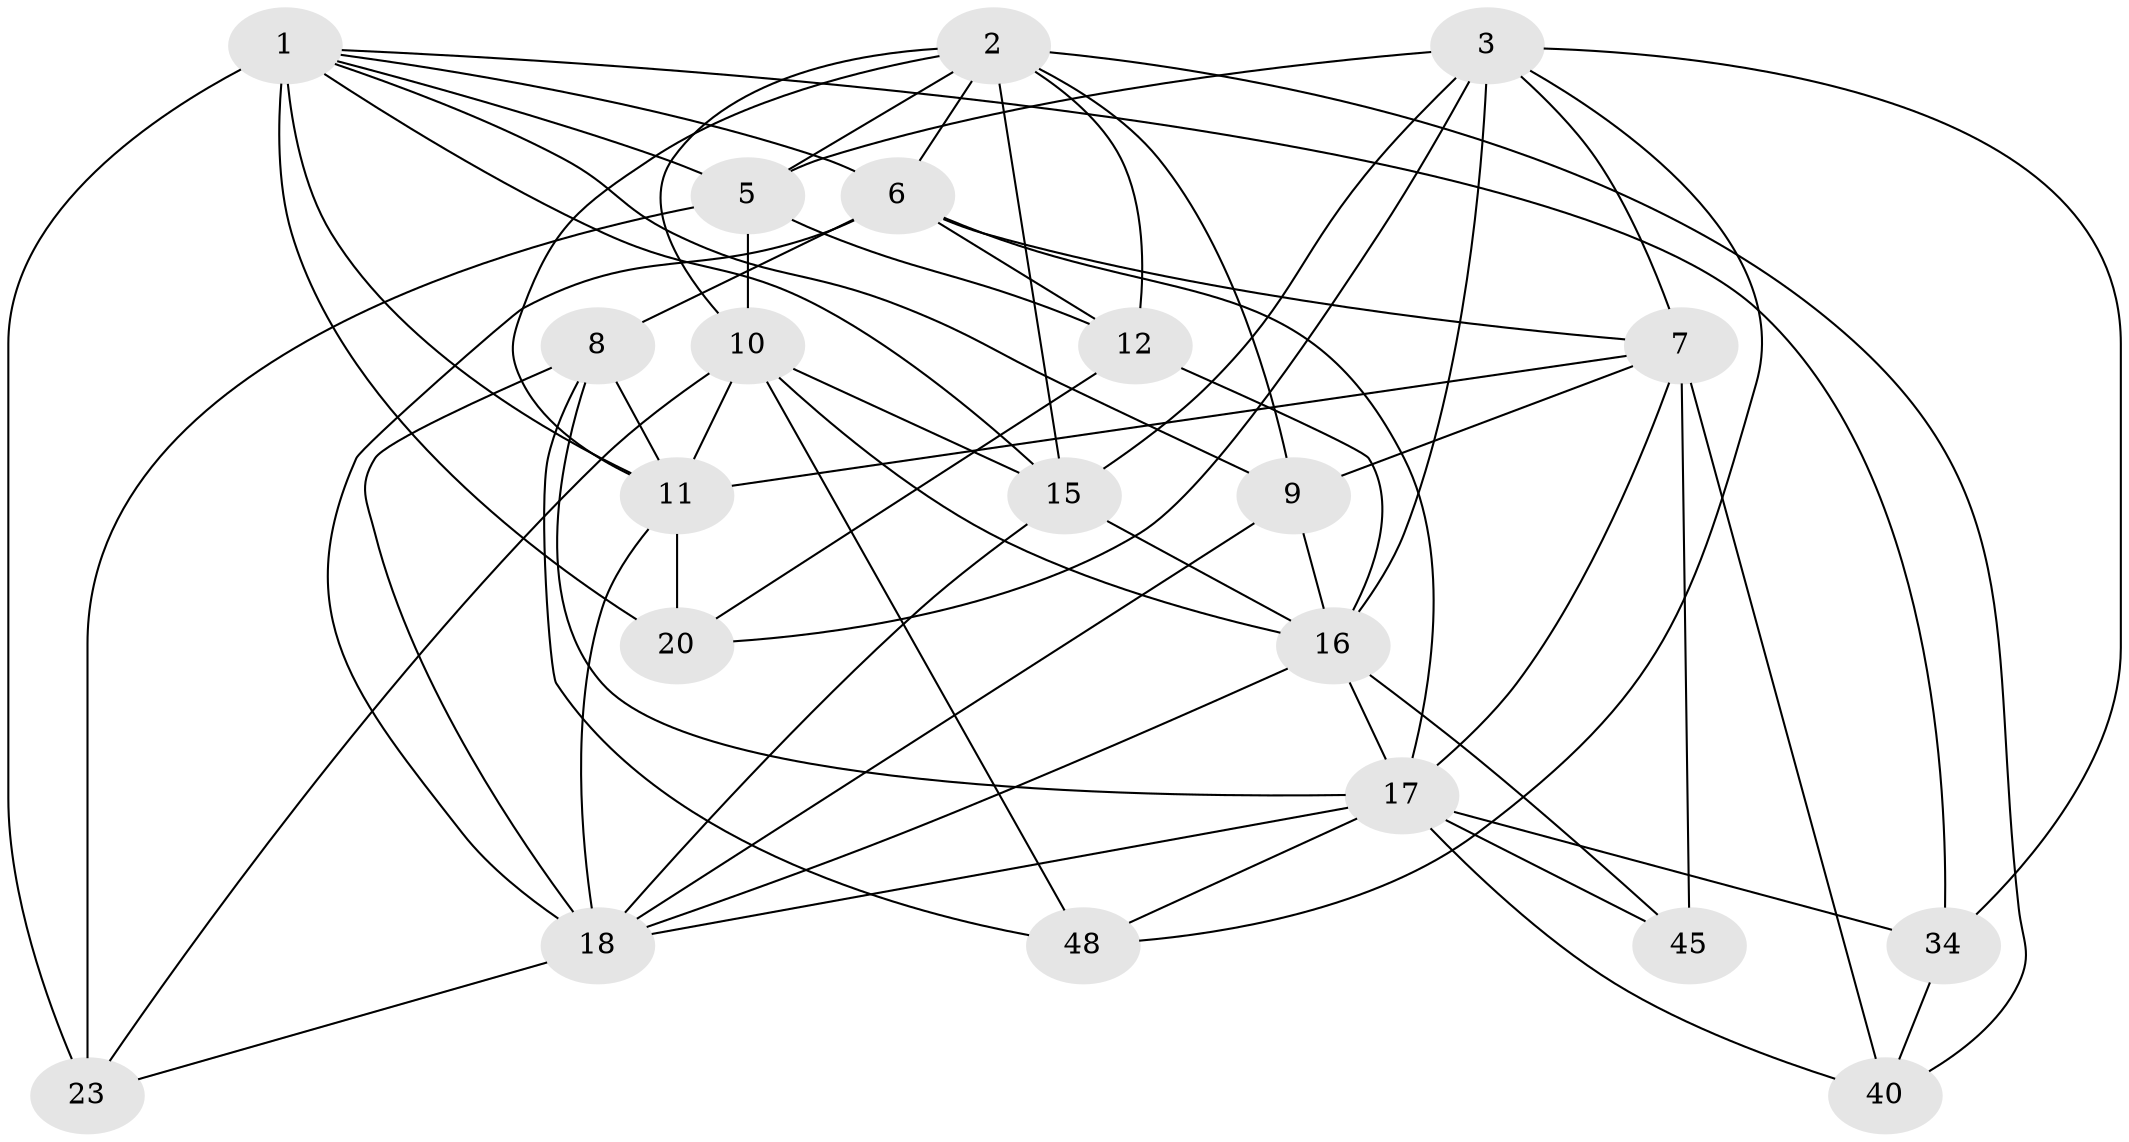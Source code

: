 // original degree distribution, {4: 1.0}
// Generated by graph-tools (version 1.1) at 2025/20/03/04/25 18:20:37]
// undirected, 21 vertices, 63 edges
graph export_dot {
graph [start="1"]
  node [color=gray90,style=filled];
  1 [super="+4+19"];
  2 [super="+52+41"];
  3 [super="+21"];
  5 [super="+27+49"];
  6 [super="+25+35"];
  7 [super="+51+39"];
  8 [super="+28"];
  9 [super="+32"];
  10 [super="+42"];
  11 [super="+46+13"];
  12 [super="+14"];
  15 [super="+44"];
  16 [super="+29+30"];
  17 [super="+31+22"];
  18 [super="+24"];
  20 [super="+38"];
  23 [super="+50"];
  34;
  40;
  45;
  48;
  1 -- 6;
  1 -- 5;
  1 -- 23 [weight=2];
  1 -- 9 [weight=2];
  1 -- 11 [weight=2];
  1 -- 20 [weight=2];
  1 -- 34;
  1 -- 15;
  2 -- 40;
  2 -- 9;
  2 -- 5;
  2 -- 10;
  2 -- 6;
  2 -- 11;
  2 -- 15;
  2 -- 12;
  3 -- 48;
  3 -- 34;
  3 -- 20 [weight=2];
  3 -- 7;
  3 -- 15;
  3 -- 5;
  3 -- 16;
  5 -- 12 [weight=2];
  5 -- 23 [weight=2];
  5 -- 10;
  6 -- 17;
  6 -- 18;
  6 -- 8 [weight=2];
  6 -- 12;
  6 -- 7;
  7 -- 40;
  7 -- 9;
  7 -- 11;
  7 -- 45 [weight=2];
  7 -- 17;
  8 -- 17;
  8 -- 48;
  8 -- 18;
  8 -- 11;
  9 -- 18;
  9 -- 16;
  10 -- 48;
  10 -- 16 [weight=2];
  10 -- 23;
  10 -- 15;
  10 -- 11;
  11 -- 20;
  11 -- 18;
  12 -- 16;
  12 -- 20;
  15 -- 16;
  15 -- 18;
  16 -- 18;
  16 -- 17 [weight=2];
  16 -- 45;
  17 -- 34;
  17 -- 45;
  17 -- 18;
  17 -- 48;
  17 -- 40;
  18 -- 23;
  34 -- 40;
}
